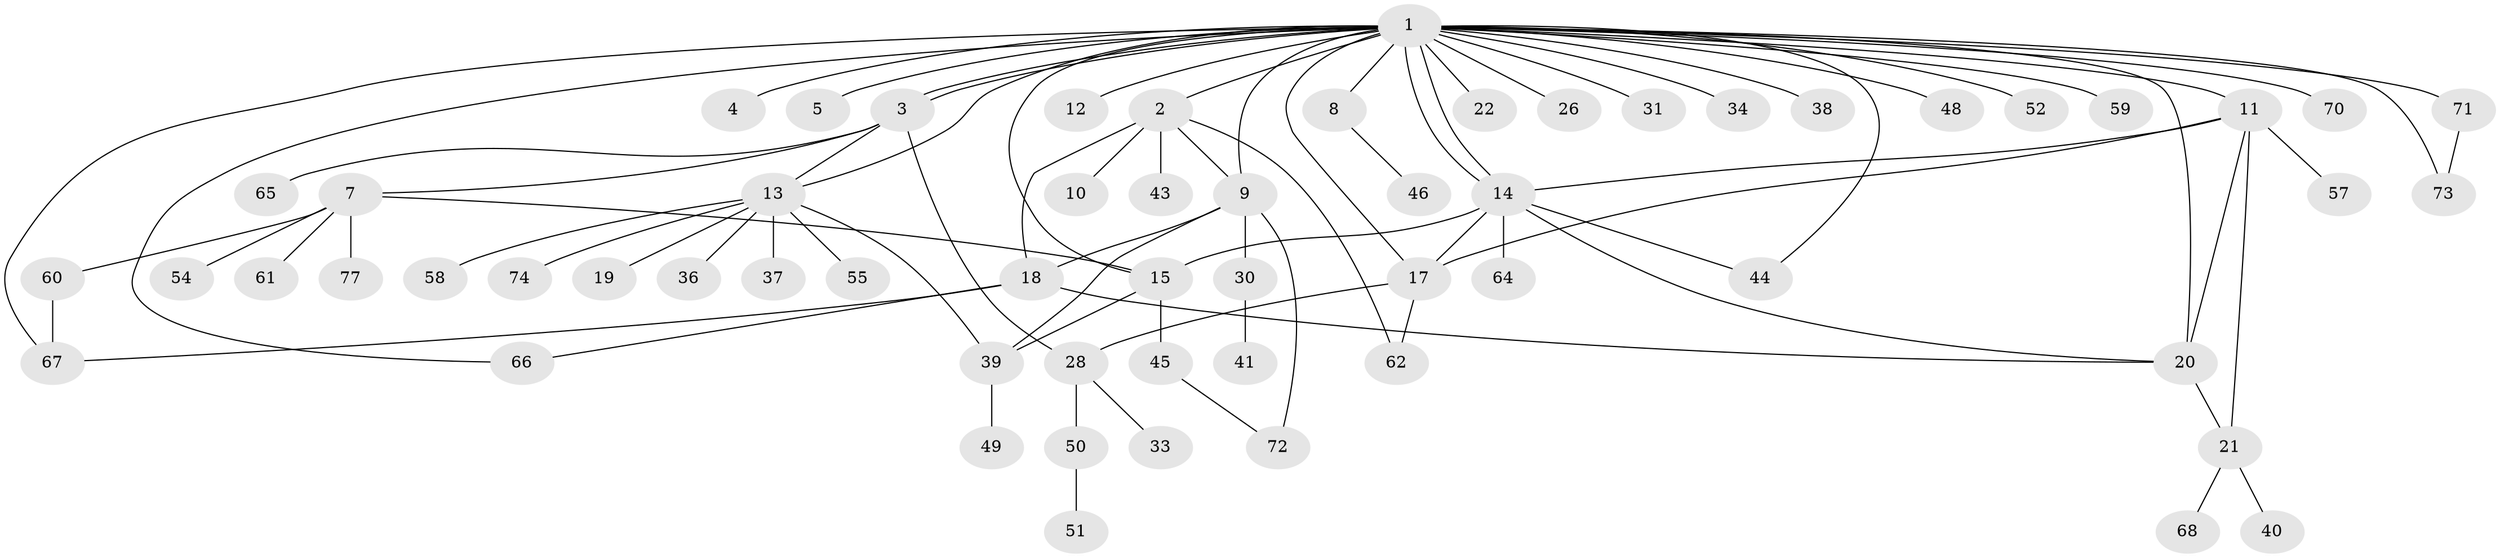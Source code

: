 // original degree distribution, {29: 0.012658227848101266, 7: 0.05063291139240506, 1: 0.5063291139240507, 3: 0.10126582278481013, 6: 0.012658227848101266, 9: 0.012658227848101266, 8: 0.012658227848101266, 2: 0.21518987341772153, 5: 0.02531645569620253, 4: 0.05063291139240506}
// Generated by graph-tools (version 1.1) at 2025/41/03/06/25 10:41:48]
// undirected, 60 vertices, 83 edges
graph export_dot {
graph [start="1"]
  node [color=gray90,style=filled];
  1 [super="+27"];
  2 [super="+6"];
  3 [super="+32"];
  4;
  5;
  7 [super="+53"];
  8 [super="+69"];
  9 [super="+35"];
  10;
  11 [super="+79"];
  12;
  13 [super="+16"];
  14 [super="+23"];
  15 [super="+29"];
  17 [super="+47"];
  18 [super="+25"];
  19 [super="+42"];
  20;
  21 [super="+24"];
  22;
  26;
  28 [super="+76"];
  30;
  31;
  33;
  34 [super="+78"];
  36;
  37;
  38;
  39;
  40;
  41;
  43;
  44 [super="+63"];
  45 [super="+56"];
  46;
  48;
  49;
  50;
  51;
  52;
  54;
  55;
  57;
  58;
  59;
  60;
  61;
  62;
  64;
  65;
  66;
  67;
  68;
  70;
  71;
  72 [super="+75"];
  73;
  74;
  77;
  1 -- 2;
  1 -- 3;
  1 -- 3;
  1 -- 4;
  1 -- 5;
  1 -- 8;
  1 -- 9;
  1 -- 11;
  1 -- 12;
  1 -- 13;
  1 -- 14;
  1 -- 14;
  1 -- 15;
  1 -- 20;
  1 -- 22;
  1 -- 26;
  1 -- 31;
  1 -- 34;
  1 -- 38;
  1 -- 44;
  1 -- 48;
  1 -- 52;
  1 -- 59;
  1 -- 66;
  1 -- 67;
  1 -- 70;
  1 -- 71;
  1 -- 73;
  1 -- 17;
  2 -- 9;
  2 -- 10;
  2 -- 18;
  2 -- 43;
  2 -- 62;
  3 -- 7;
  3 -- 13;
  3 -- 28;
  3 -- 65;
  7 -- 54;
  7 -- 60;
  7 -- 61;
  7 -- 77;
  7 -- 15;
  8 -- 46;
  9 -- 30;
  9 -- 39;
  9 -- 72;
  9 -- 18;
  11 -- 17;
  11 -- 57;
  11 -- 20;
  11 -- 14;
  11 -- 21;
  13 -- 36;
  13 -- 37;
  13 -- 39;
  13 -- 55;
  13 -- 58;
  13 -- 74;
  13 -- 19;
  14 -- 20;
  14 -- 44;
  14 -- 64;
  14 -- 15;
  14 -- 17;
  15 -- 45;
  15 -- 39;
  17 -- 62;
  17 -- 28;
  18 -- 20;
  18 -- 66;
  18 -- 67;
  20 -- 21;
  21 -- 68;
  21 -- 40;
  28 -- 33;
  28 -- 50;
  30 -- 41;
  39 -- 49;
  45 -- 72;
  50 -- 51;
  60 -- 67;
  71 -- 73;
}
